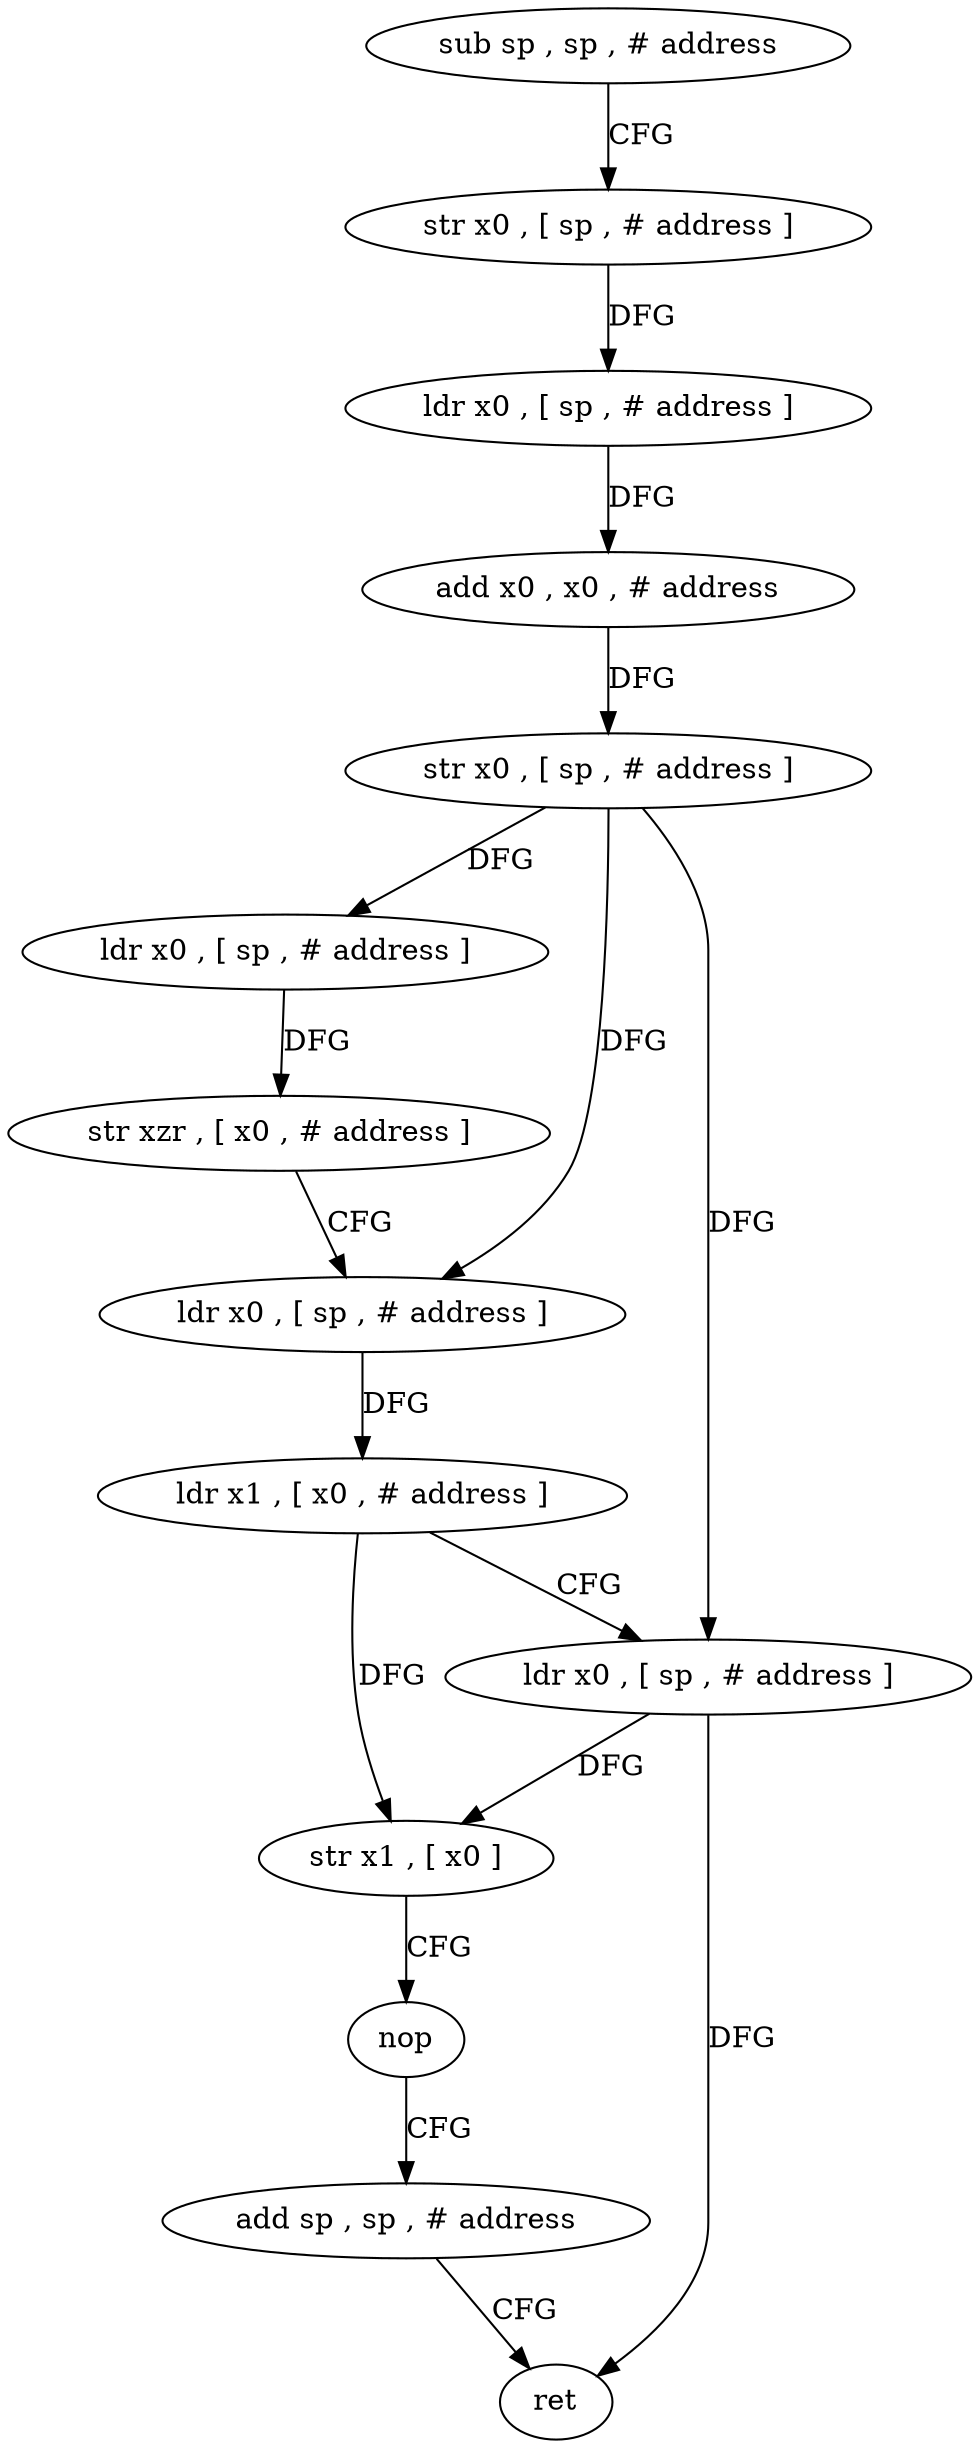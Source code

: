 digraph "func" {
"4238560" [label = "sub sp , sp , # address" ]
"4238564" [label = "str x0 , [ sp , # address ]" ]
"4238568" [label = "ldr x0 , [ sp , # address ]" ]
"4238572" [label = "add x0 , x0 , # address" ]
"4238576" [label = "str x0 , [ sp , # address ]" ]
"4238580" [label = "ldr x0 , [ sp , # address ]" ]
"4238584" [label = "str xzr , [ x0 , # address ]" ]
"4238588" [label = "ldr x0 , [ sp , # address ]" ]
"4238592" [label = "ldr x1 , [ x0 , # address ]" ]
"4238596" [label = "ldr x0 , [ sp , # address ]" ]
"4238600" [label = "str x1 , [ x0 ]" ]
"4238604" [label = "nop" ]
"4238608" [label = "add sp , sp , # address" ]
"4238612" [label = "ret" ]
"4238560" -> "4238564" [ label = "CFG" ]
"4238564" -> "4238568" [ label = "DFG" ]
"4238568" -> "4238572" [ label = "DFG" ]
"4238572" -> "4238576" [ label = "DFG" ]
"4238576" -> "4238580" [ label = "DFG" ]
"4238576" -> "4238588" [ label = "DFG" ]
"4238576" -> "4238596" [ label = "DFG" ]
"4238580" -> "4238584" [ label = "DFG" ]
"4238584" -> "4238588" [ label = "CFG" ]
"4238588" -> "4238592" [ label = "DFG" ]
"4238592" -> "4238596" [ label = "CFG" ]
"4238592" -> "4238600" [ label = "DFG" ]
"4238596" -> "4238600" [ label = "DFG" ]
"4238596" -> "4238612" [ label = "DFG" ]
"4238600" -> "4238604" [ label = "CFG" ]
"4238604" -> "4238608" [ label = "CFG" ]
"4238608" -> "4238612" [ label = "CFG" ]
}
